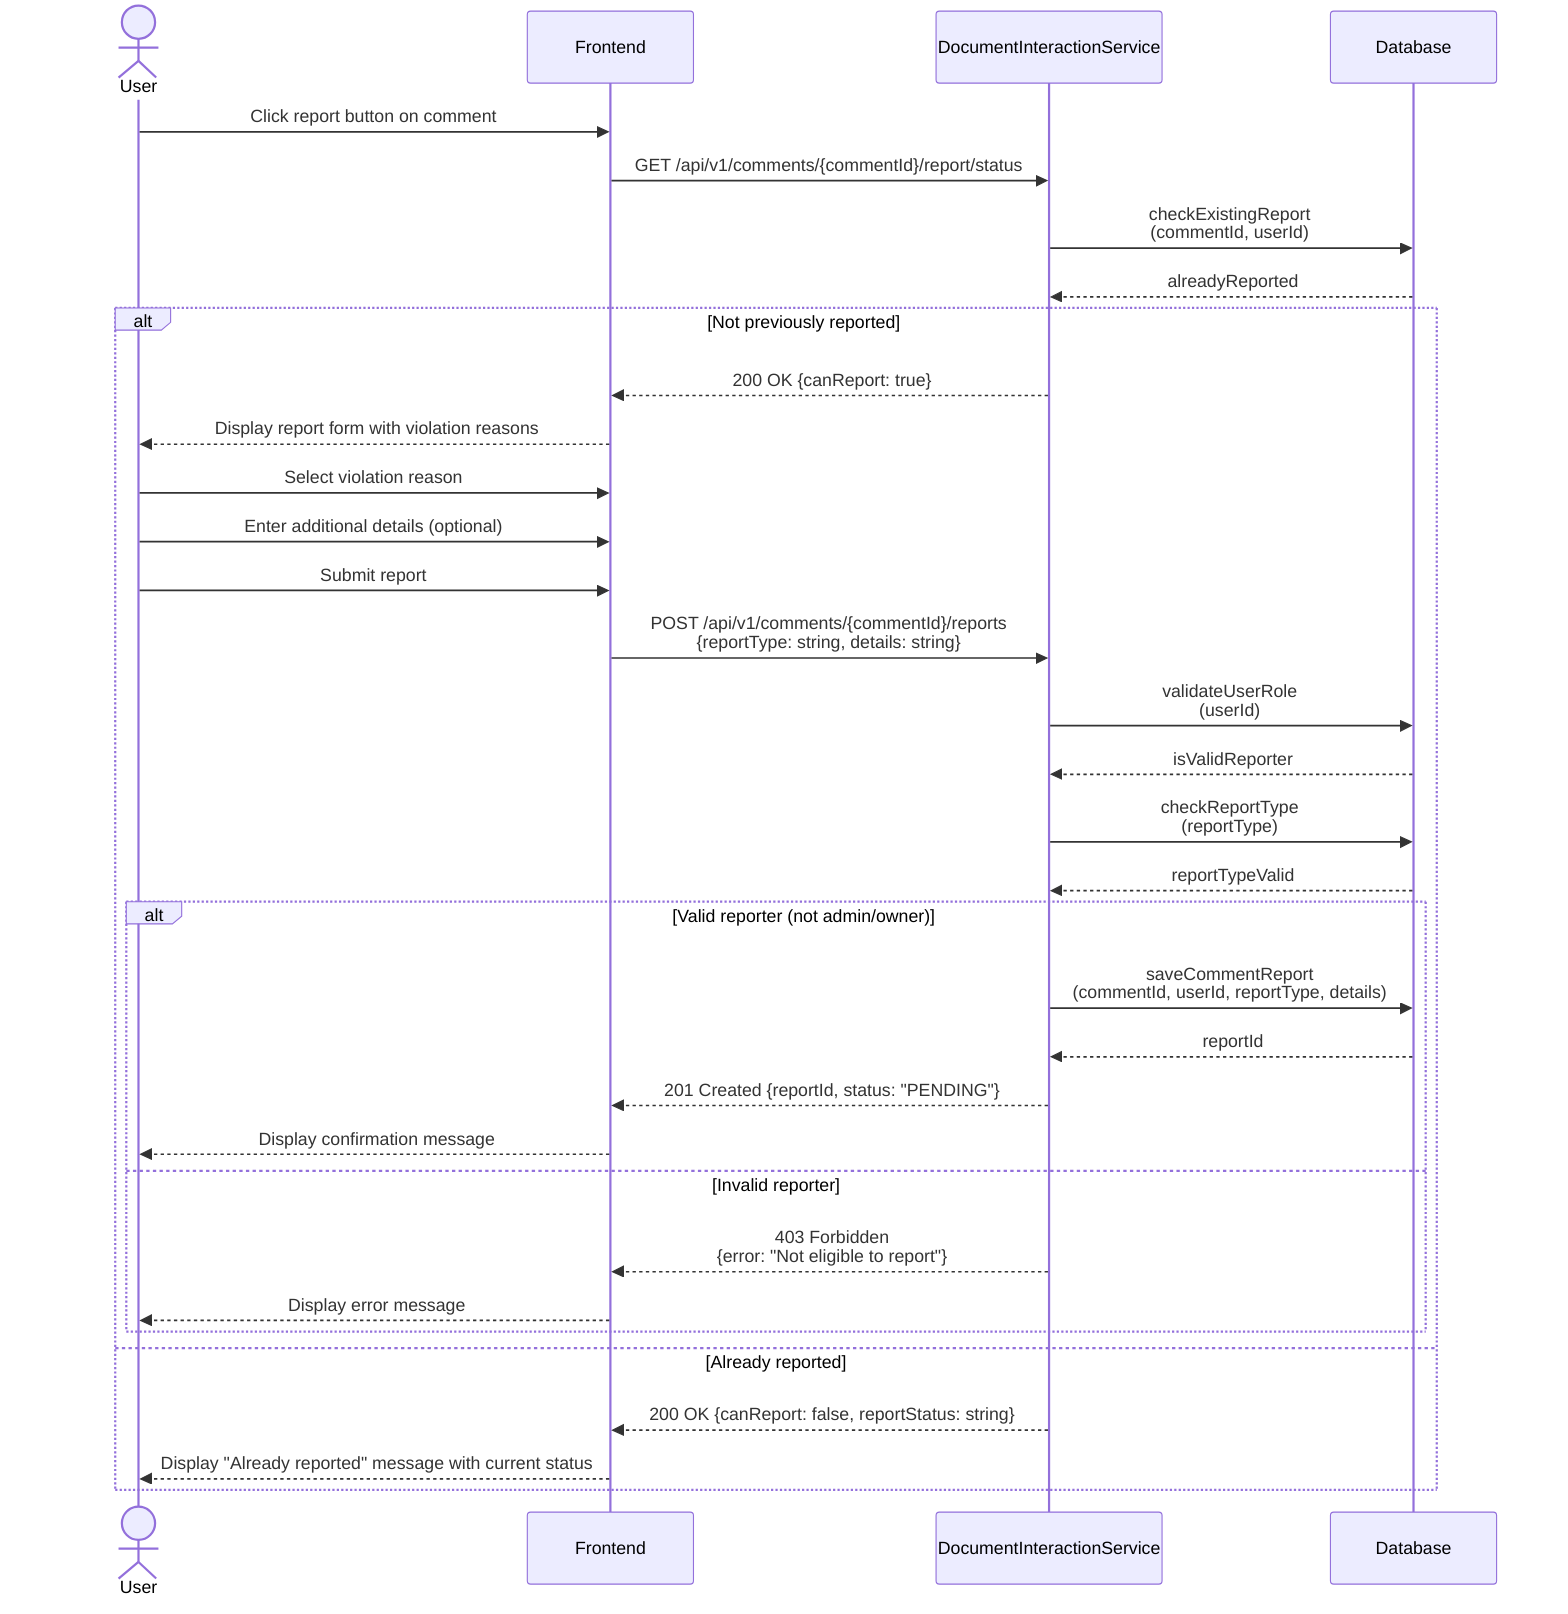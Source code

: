 sequenceDiagram
    actor User
    participant Frontend
    participant DIS as DocumentInteractionService
    participant DB as Database

    User->>Frontend: Click report button on comment

    Frontend->>DIS: GET /api/v1/comments/{commentId}/report/status
    DIS->>DB: checkExistingReport<br>(commentId, userId)
    DB-->>DIS: alreadyReported

    alt Not previously reported
        DIS-->>Frontend: 200 OK {canReport: true}

        Frontend-->>User: Display report form with violation reasons

        User->>Frontend: Select violation reason
        User->>Frontend: Enter additional details (optional)
        User->>Frontend: Submit report

        Frontend->>DIS: POST /api/v1/comments/{commentId}/reports<br>{reportType: string, details: string}

        DIS->>DB: validateUserRole<br>(userId)
        DB-->>DIS: isValidReporter

        DIS->>DB: checkReportType<br>(reportType)
        DB-->>DIS: reportTypeValid

        alt Valid reporter (not admin/owner)
            DIS->>DB: saveCommentReport<br>(commentId, userId, reportType, details)
            DB-->>DIS: reportId

            DIS-->>Frontend: 201 Created {reportId, status: "PENDING"}
            Frontend-->>User: Display confirmation message

        else Invalid reporter
            DIS-->>Frontend: 403 Forbidden<br>{error: "Not eligible to report"}
            Frontend-->>User: Display error message
        end
    else Already reported
        DIS-->>Frontend: 200 OK {canReport: false, reportStatus: string}
        Frontend-->>User: Display "Already reported" message with current status
    end